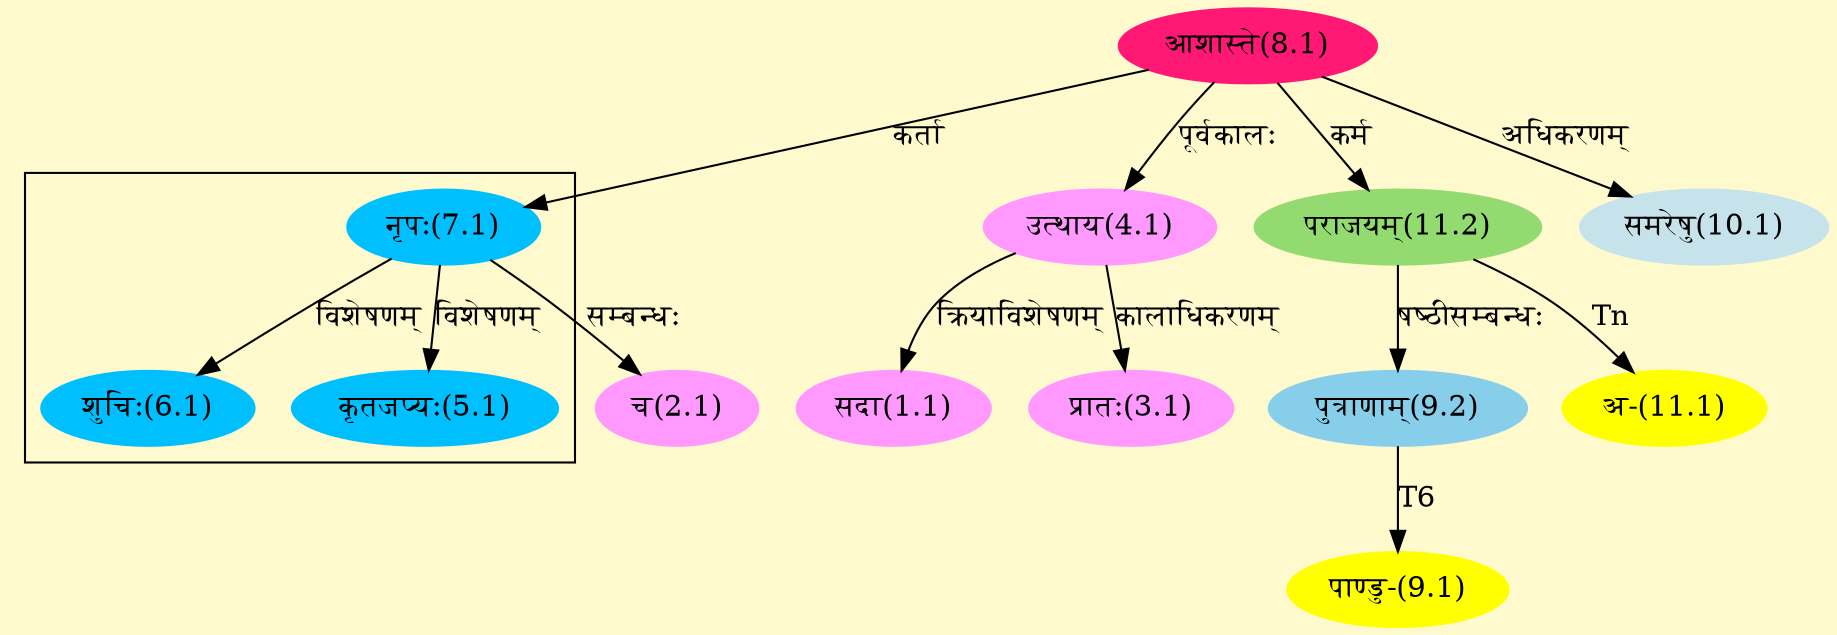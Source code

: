 digraph G{
rankdir=BT;
 compound=true;
 bgcolor="lemonchiffon1";

subgraph cluster_1{
Node5_1 [style=filled, color="#00BFFF" label = "कृतजप्यः(5.1)"]
Node7_1 [style=filled, color="#00BFFF" label = "नृपः(7.1)"]
Node6_1 [style=filled, color="#00BFFF" label = "शुचिः(6.1)"]

}
Node1_1 [style=filled, color="#FF99FF" label = "सदा(1.1)"]
Node4_1 [style=filled, color="#FF99FF" label = "उत्थाय(4.1)"]
Node2_1 [style=filled, color="#FF99FF" label = "च(2.1)"]
Node7_1 [style=filled, color="#00BFFF" label = "नृपः(7.1)"]
Node3_1 [style=filled, color="#FF99FF" label = "प्रातः(3.1)"]
Node8_1 [style=filled, color="#FF1975" label = "आशास्ते(8.1)"]
Node [style=filled, color="" label = "()"]
Node9_1 [style=filled, color="#FFFF00" label = "पाण्डु-(9.1)"]
Node9_2 [style=filled, color="#87CEEB" label = "पुत्राणाम्(9.2)"]
Node11_2 [style=filled, color="#93DB70" label = "पराजयम्(11.2)"]
Node10_1 [style=filled, color="#C6E2EB" label = "समरेषु(10.1)"]
Node11_1 [style=filled, color="#FFFF00" label = "अ-(11.1)"]
/* Start of Relations section */

Node1_1 -> Node4_1 [  label="क्रियाविशेषणम्"  dir="back" ]
Node2_1 -> Node7_1 [  label="सम्बन्धः"  dir="back" ]
Node3_1 -> Node4_1 [  label="कालाधिकरणम्"  dir="back" ]
Node4_1 -> Node8_1 [  label="पूर्वकालः"  dir="back" ]
Node5_1 -> Node7_1 [  label="विशेषणम्"  dir="back" ]
Node6_1 -> Node7_1 [  label="विशेषणम्"  dir="back" ]
Node7_1 -> Node8_1 [  label="कर्ता"  dir="back" ]
Node9_1 -> Node9_2 [  label="T6"  dir="back" ]
Node9_2 -> Node11_2 [  label="षष्ठीसम्बन्धः"  dir="back" ]
Node10_1 -> Node8_1 [  label="अधिकरणम्"  dir="back" ]
Node11_1 -> Node11_2 [  label="Tn"  dir="back" ]
Node11_2 -> Node8_1 [  label="कर्म"  dir="back" ]
}
